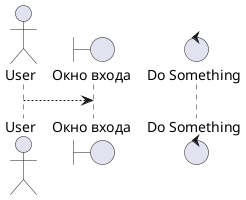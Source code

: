 @startuml Диаграмма пригодности

actor User
boundary "Окно входа"
control "Do Something"

User --> "Окно входа"

@enduml
